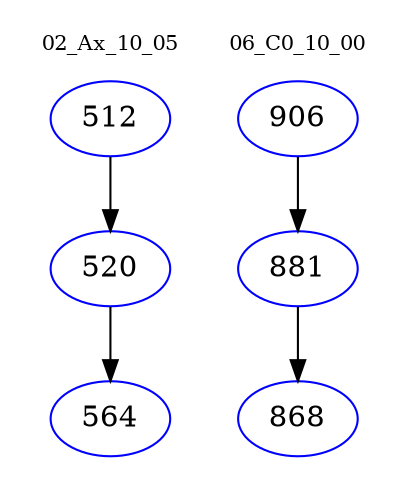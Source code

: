 digraph{
subgraph cluster_0 {
color = white
label = "02_Ax_10_05";
fontsize=10;
T0_512 [label="512", color="blue"]
T0_512 -> T0_520 [color="black"]
T0_520 [label="520", color="blue"]
T0_520 -> T0_564 [color="black"]
T0_564 [label="564", color="blue"]
}
subgraph cluster_1 {
color = white
label = "06_C0_10_00";
fontsize=10;
T1_906 [label="906", color="blue"]
T1_906 -> T1_881 [color="black"]
T1_881 [label="881", color="blue"]
T1_881 -> T1_868 [color="black"]
T1_868 [label="868", color="blue"]
}
}
